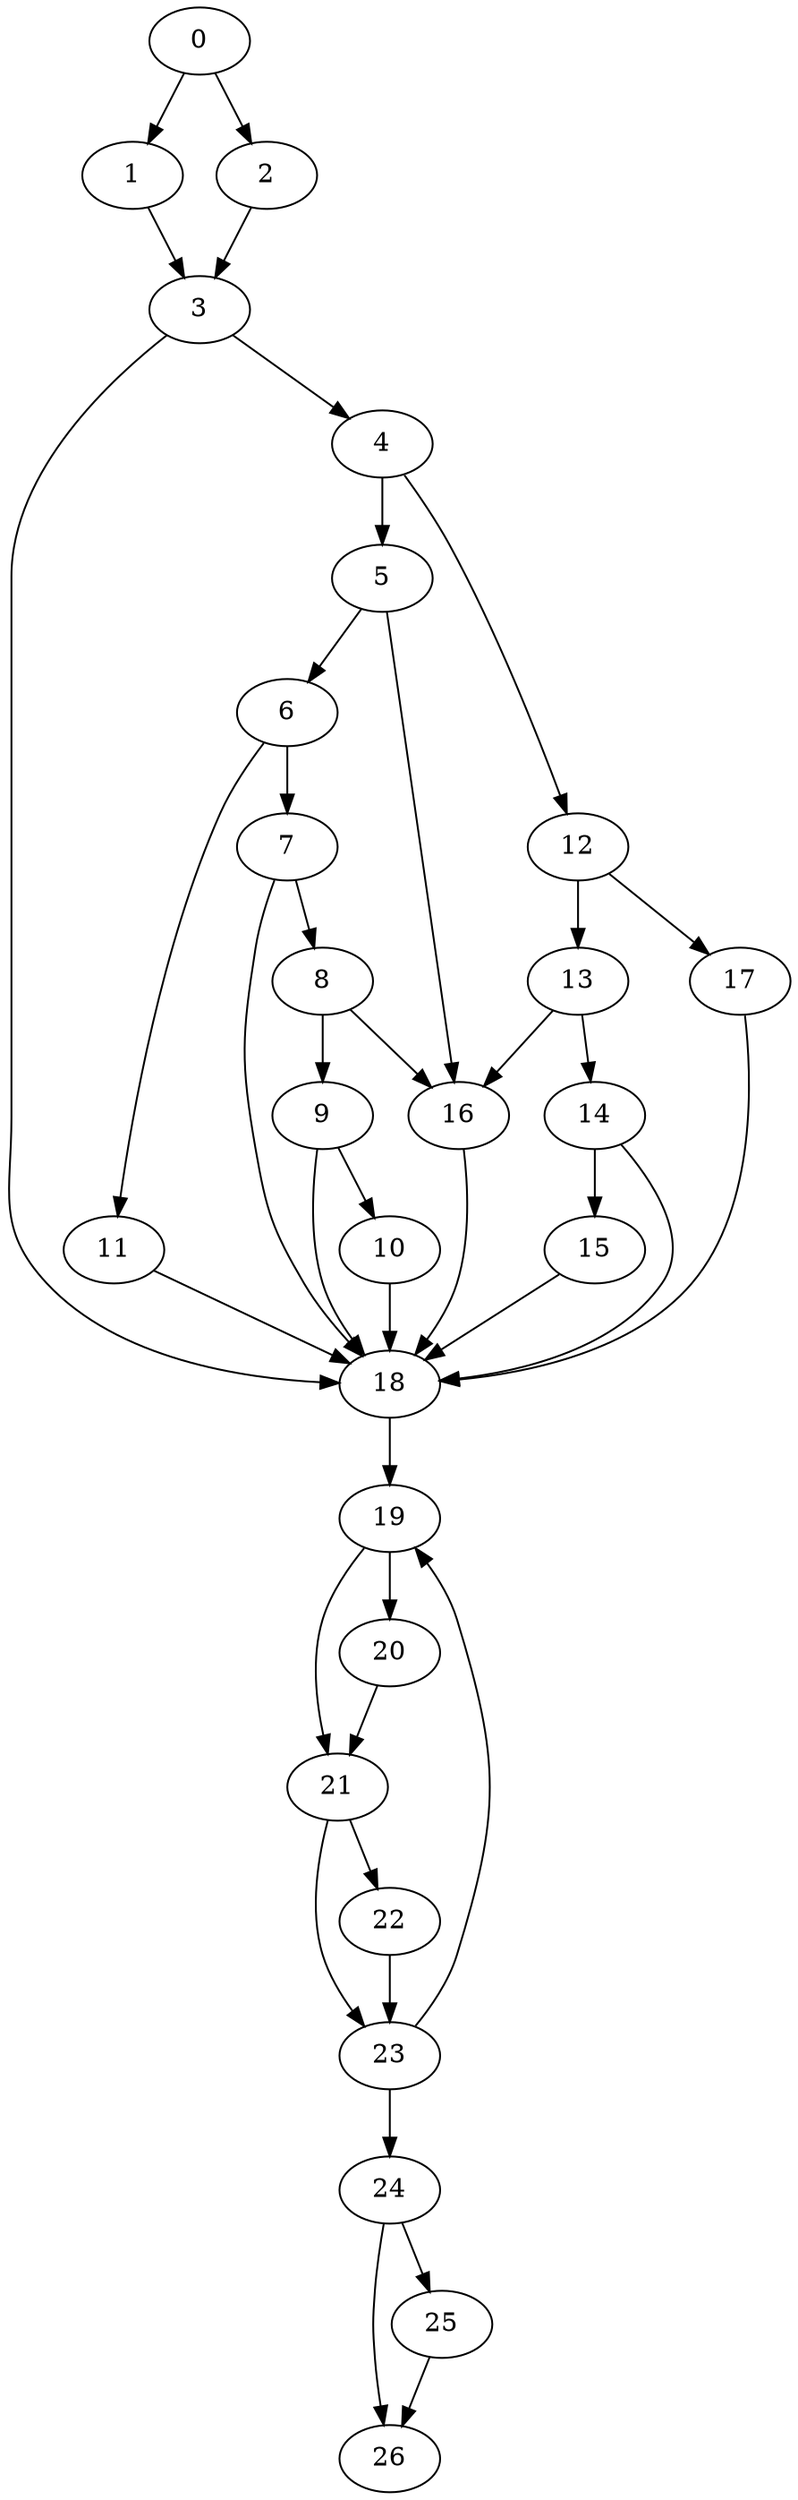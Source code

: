 digraph {
	0
	1
	2
	3
	4
	5
	6
	7
	8
	9
	10
	11
	12
	13
	14
	15
	16
	17
	18
	19
	20
	21
	22
	23
	24
	25
	26
	7 -> 8
	21 -> 23
	22 -> 23
	3 -> 4
	8 -> 9
	14 -> 15
	0 -> 2
	19 -> 20
	18 -> 19
	23 -> 19
	19 -> 21
	20 -> 21
	0 -> 1
	6 -> 11
	4 -> 12
	13 -> 14
	9 -> 10
	1 -> 3
	2 -> 3
	6 -> 7
	23 -> 24
	24 -> 26
	25 -> 26
	4 -> 5
	12 -> 13
	21 -> 22
	24 -> 25
	5 -> 6
	8 -> 16
	13 -> 16
	5 -> 16
	12 -> 17
	11 -> 18
	16 -> 18
	9 -> 18
	10 -> 18
	14 -> 18
	15 -> 18
	17 -> 18
	3 -> 18
	7 -> 18
}
